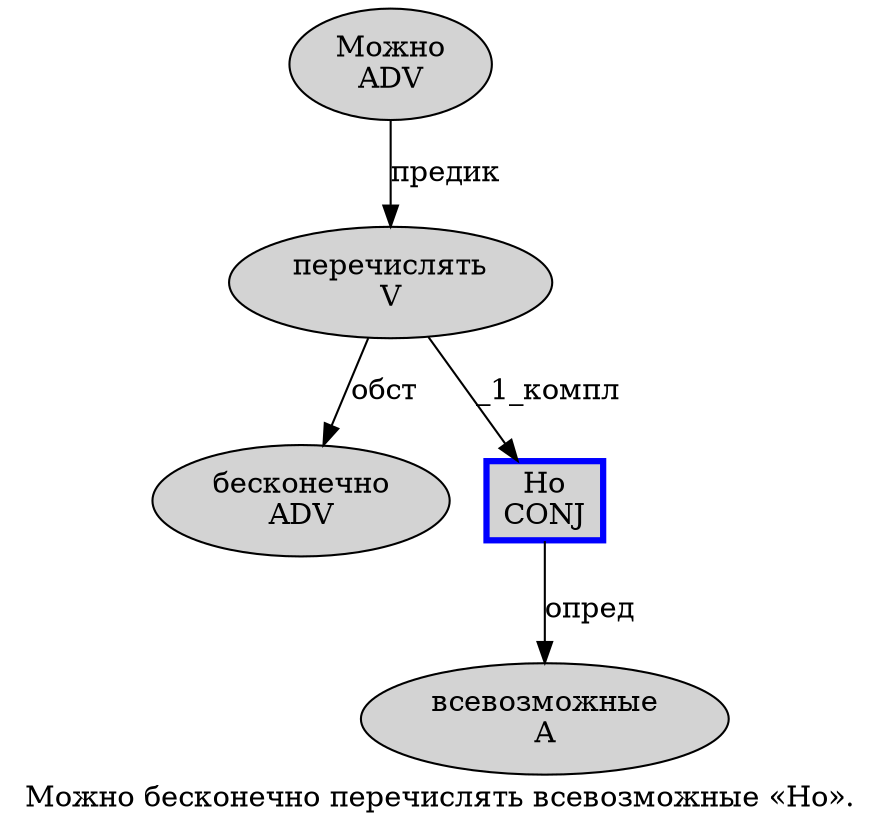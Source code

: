 digraph SENTENCE_1720 {
	graph [label="Можно бесконечно перечислять всевозможные «Но»."]
	node [style=filled]
		0 [label="Можно
ADV" color="" fillcolor=lightgray penwidth=1 shape=ellipse]
		1 [label="бесконечно
ADV" color="" fillcolor=lightgray penwidth=1 shape=ellipse]
		2 [label="перечислять
V" color="" fillcolor=lightgray penwidth=1 shape=ellipse]
		3 [label="всевозможные
A" color="" fillcolor=lightgray penwidth=1 shape=ellipse]
		5 [label="Но
CONJ" color=blue fillcolor=lightgray penwidth=3 shape=box]
			2 -> 1 [label="обст"]
			2 -> 5 [label="_1_компл"]
			0 -> 2 [label="предик"]
			5 -> 3 [label="опред"]
}